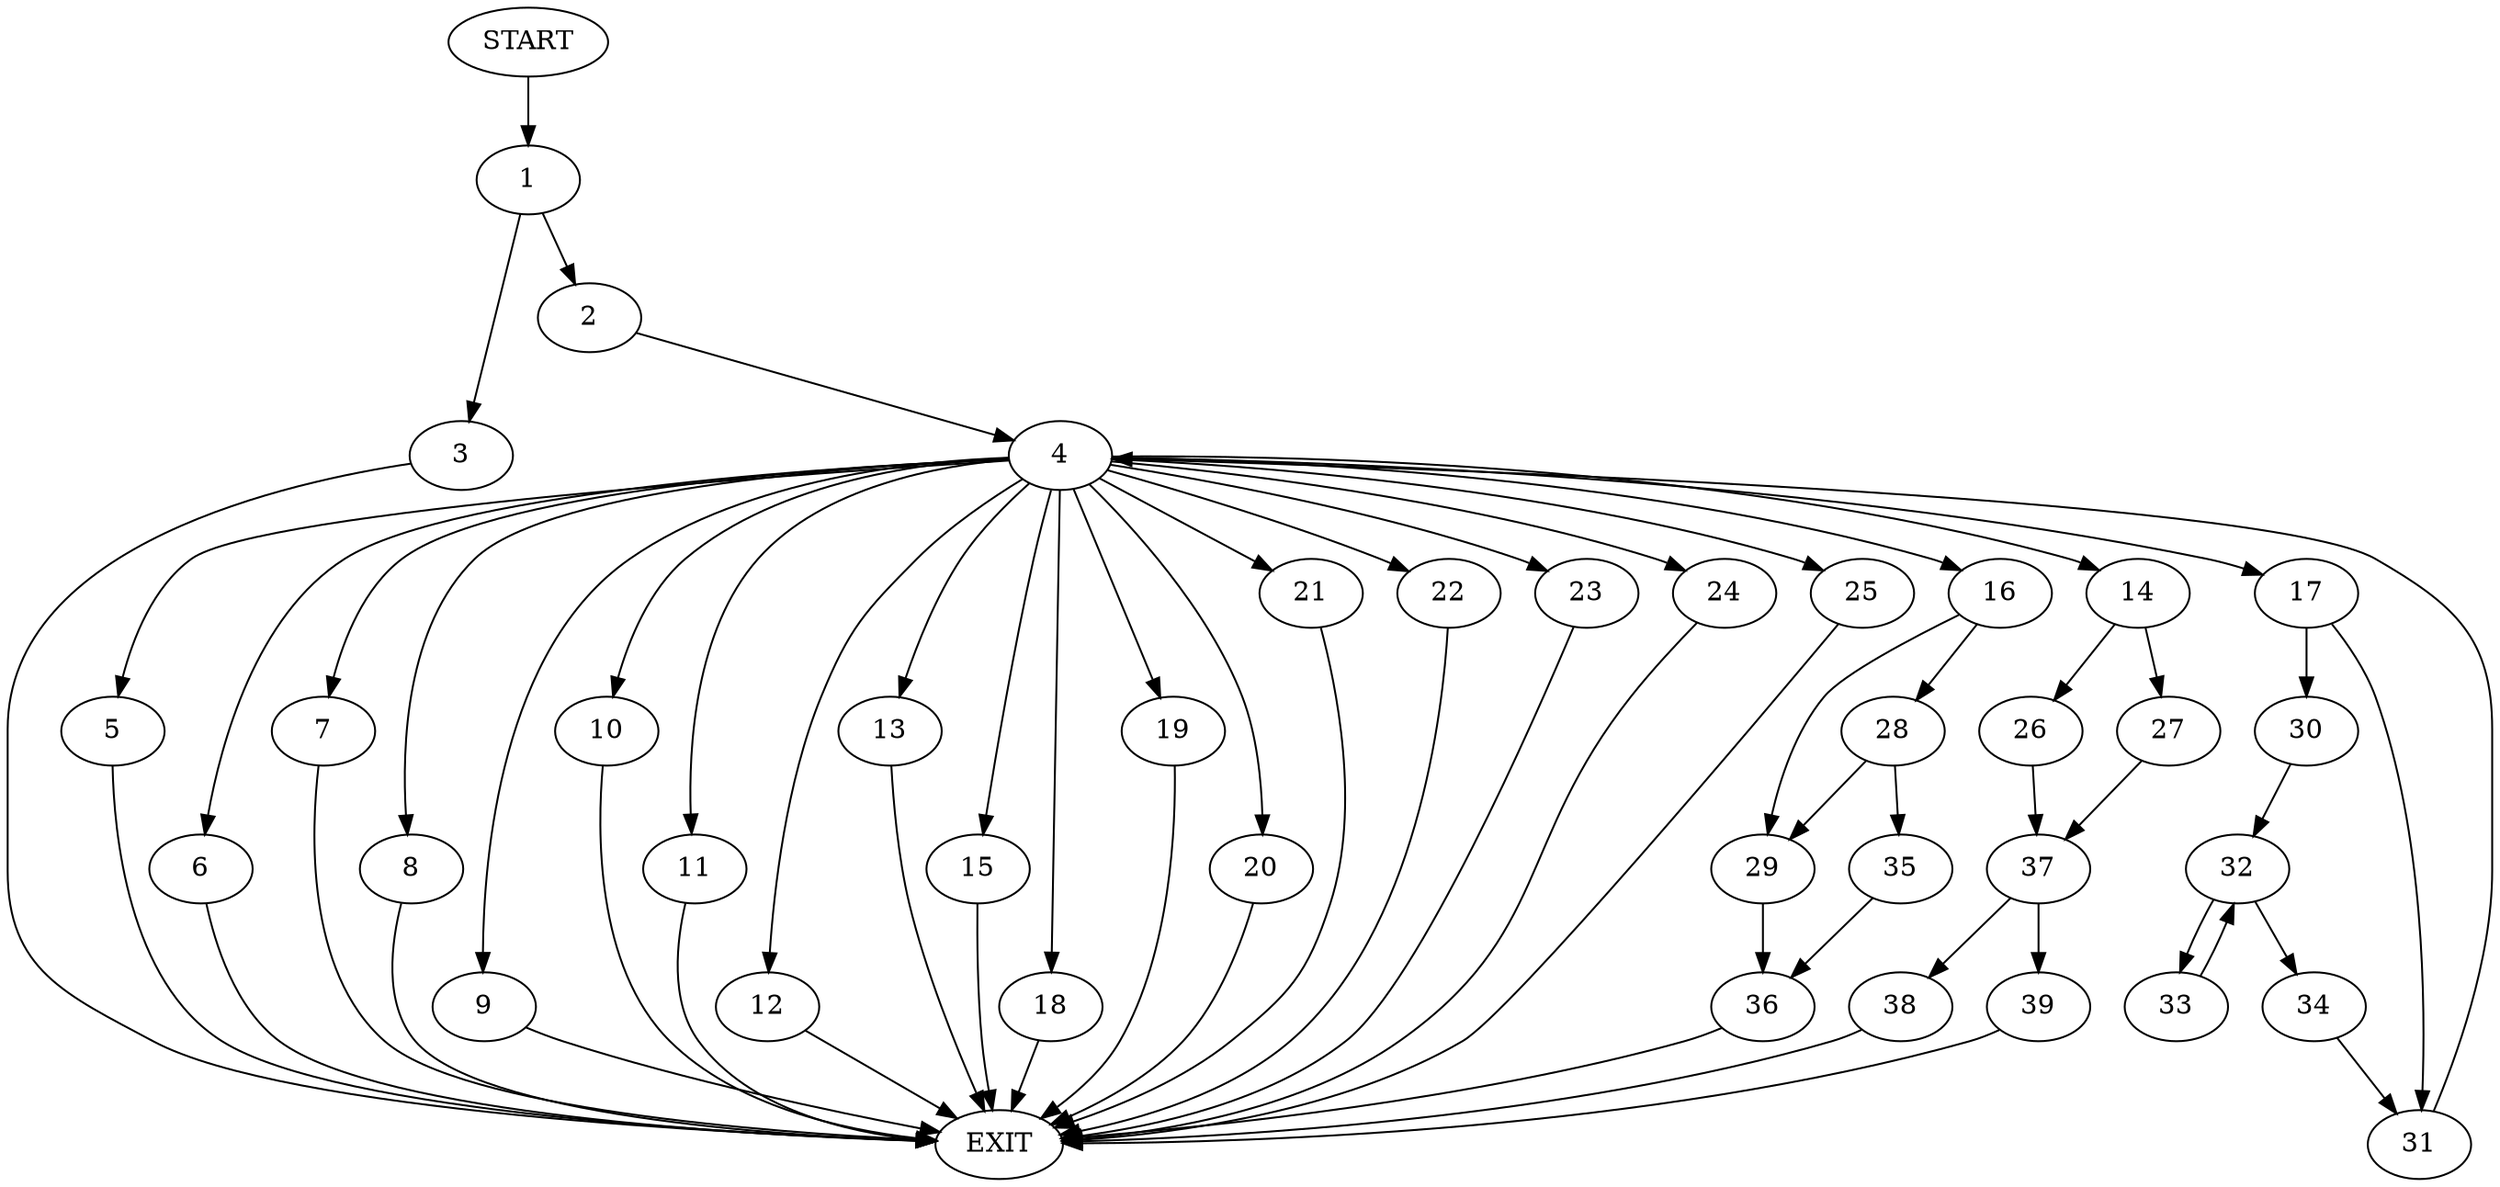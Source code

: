 digraph {
0 [label="START"]
40 [label="EXIT"]
0 -> 1
1 -> 2
1 -> 3
2 -> 4
3 -> 40
4 -> 5
4 -> 6
4 -> 7
4 -> 8
4 -> 9
4 -> 10
4 -> 11
4 -> 12
4 -> 13
4 -> 14
4 -> 15
4 -> 16
4 -> 17
4 -> 18
4 -> 19
4 -> 20
4 -> 21
4 -> 22
4 -> 23
4 -> 24
4 -> 25
18 -> 40
21 -> 40
11 -> 40
24 -> 40
9 -> 40
6 -> 40
12 -> 40
23 -> 40
15 -> 40
10 -> 40
7 -> 40
8 -> 40
14 -> 26
14 -> 27
16 -> 28
16 -> 29
19 -> 40
13 -> 40
25 -> 40
17 -> 30
17 -> 31
22 -> 40
5 -> 40
20 -> 40
31 -> 4
30 -> 32
32 -> 33
32 -> 34
33 -> 32
34 -> 31
28 -> 35
28 -> 29
29 -> 36
35 -> 36
36 -> 40
26 -> 37
27 -> 37
37 -> 38
37 -> 39
38 -> 40
39 -> 40
}
